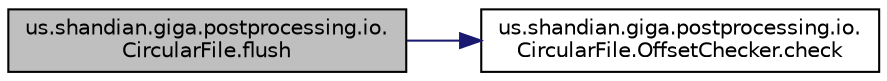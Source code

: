 digraph "us.shandian.giga.postprocessing.io.CircularFile.flush"
{
 // LATEX_PDF_SIZE
  edge [fontname="Helvetica",fontsize="10",labelfontname="Helvetica",labelfontsize="10"];
  node [fontname="Helvetica",fontsize="10",shape=record];
  rankdir="LR";
  Node3 [label="us.shandian.giga.postprocessing.io.\lCircularFile.flush",height=0.2,width=0.4,color="black", fillcolor="grey75", style="filled", fontcolor="black",tooltip=" "];
  Node3 -> Node4 [color="midnightblue",fontsize="10",style="solid",fontname="Helvetica"];
  Node4 [label="us.shandian.giga.postprocessing.io.\lCircularFile.OffsetChecker.check",height=0.2,width=0.4,color="black", fillcolor="white", style="filled",URL="$interfaceus_1_1shandian_1_1giga_1_1postprocessing_1_1io_1_1_circular_file_1_1_offset_checker.html#aea3f555a06c87e8a283664bafaf4c3b8",tooltip=" "];
}
